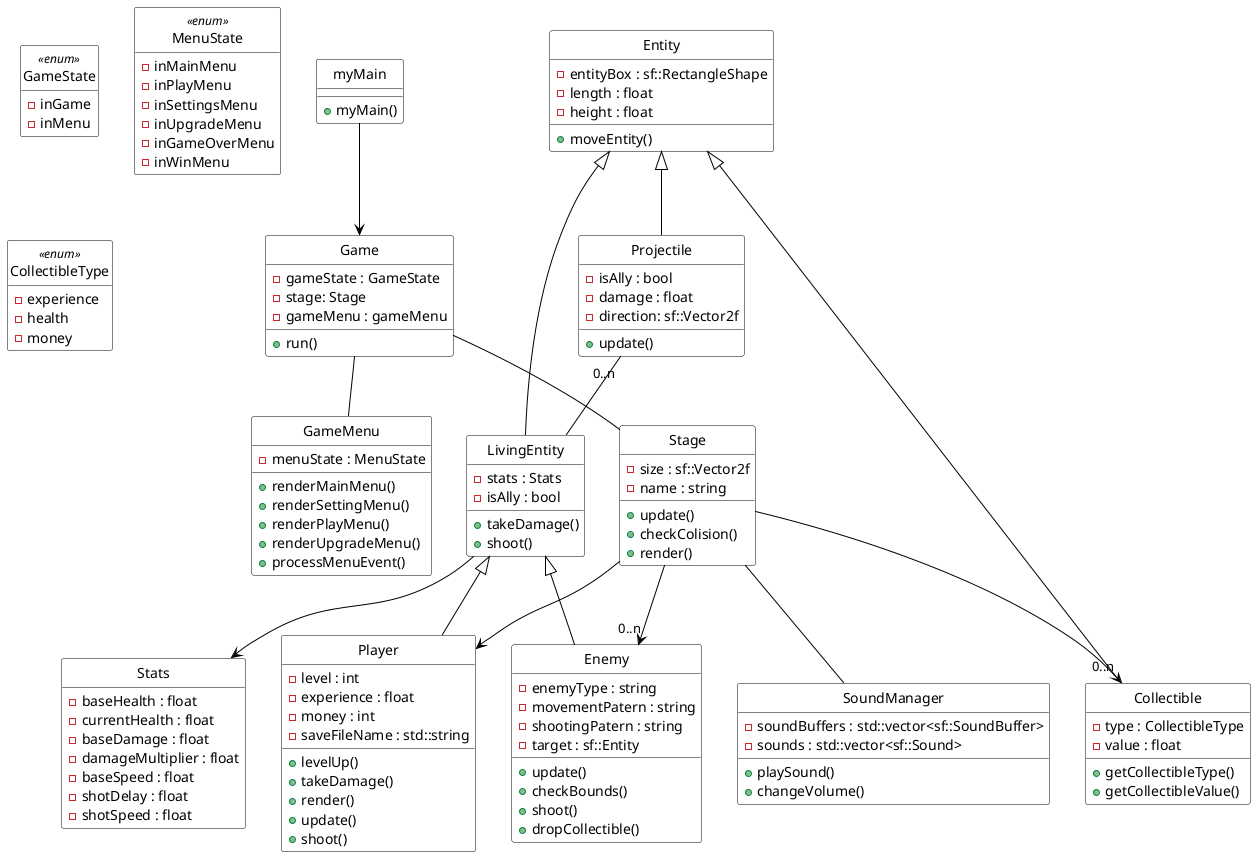 @startuml
hide empty methods
hide circle
skinparam class {
  BackgroundColor White
  ArrowColor Black
  BorderColor Black
}

class myMain {
 + myMain()
}

class Game {
 - gameState : GameState
 - stage: Stage
 - gameMenu : gameMenu
 + run()
}

enum GameState <<enum>> {
 - inGame
 - inMenu
}

class GameMenu {
 - menuState : MenuState
 + renderMainMenu()
 + renderSettingMenu()
 + renderPlayMenu()
 + renderUpgradeMenu()
 + processMenuEvent()
}

enum MenuState <<enum>> {
 - inMainMenu
 - inPlayMenu
 - inSettingsMenu
 - inUpgradeMenu
 - inGameOverMenu
 - inWinMenu
}

class Stage {
 - size : sf::Vector2f
 - name : string
 + update()
 + checkColision()
 + render()
}

class Entity {
 - entityBox : sf::RectangleShape
 - length : float
 - height : float
 + moveEntity()
}

class Stats {
 - baseHealth : float
 - currentHealth : float
 - baseDamage : float
 - damageMultiplier : float
 - baseSpeed : float
 - shotDelay : float
 - shotSpeed : float
}

class Player {
 - level : int
 - experience : float
 - money : int
 - saveFileName : std::string
 + levelUp()
 + takeDamage()
 + render()
 + update()
 + shoot()
}

class Enemy {
 - enemyType : string
 - movementPatern : string
 - shootingPatern : string
 - target : sf::Entity
 + update()
 + checkBounds()
 + shoot()
 + dropCollectible()
}

class Projectile {
 - isAlly : bool
 - damage : float
 - direction: sf::Vector2f
 + update()
}

class Collectible {
 - type : CollectibleType
 - value : float
 + getCollectibleType()
 + getCollectibleValue()
}

enum CollectibleType <<enum>> {
 - experience
 - health
 - money
}

class LivingEntity {
 - stats : Stats
 - isAlly : bool
 + takeDamage()
 + shoot()
}

class SoundManager {
 - soundBuffers : std::vector<sf::SoundBuffer>
 - sounds : std::vector<sf::Sound>
 + playSound()
 + changeVolume()
}

'Liens entre les classes'

myMain --> Game

Game -- Stage
Game -- GameMenu

Entity <|-- LivingEntity
Entity <|-- Projectile
Entity <|-- Collectible

LivingEntity <|-- Player
LivingEntity <|-- Enemy

Stage --> Player
Stage --> "0..n" Enemy
Stage --> "0..n" Collectible
Stage -- SoundManager

Projectile "0..n" -- LivingEntity

LivingEntity --> Stats

@enduml